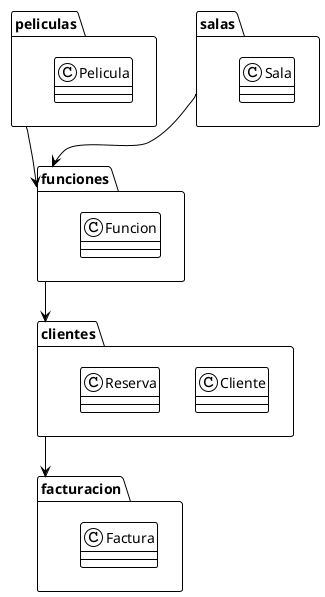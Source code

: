 @startuml Packages
!theme plain

package "peliculas" {
    class Pelicula
}

package "salas" {
    class Sala
}

package "funciones" {
    class Funcion
}

package "clientes" {
    class Cliente
    class Reserva
}

package "facturacion" {
    class Factura
}

' Relaciones entre paquetes
peliculas --> funciones
salas --> funciones
funciones --> clientes
clientes --> facturacion

@enduml

